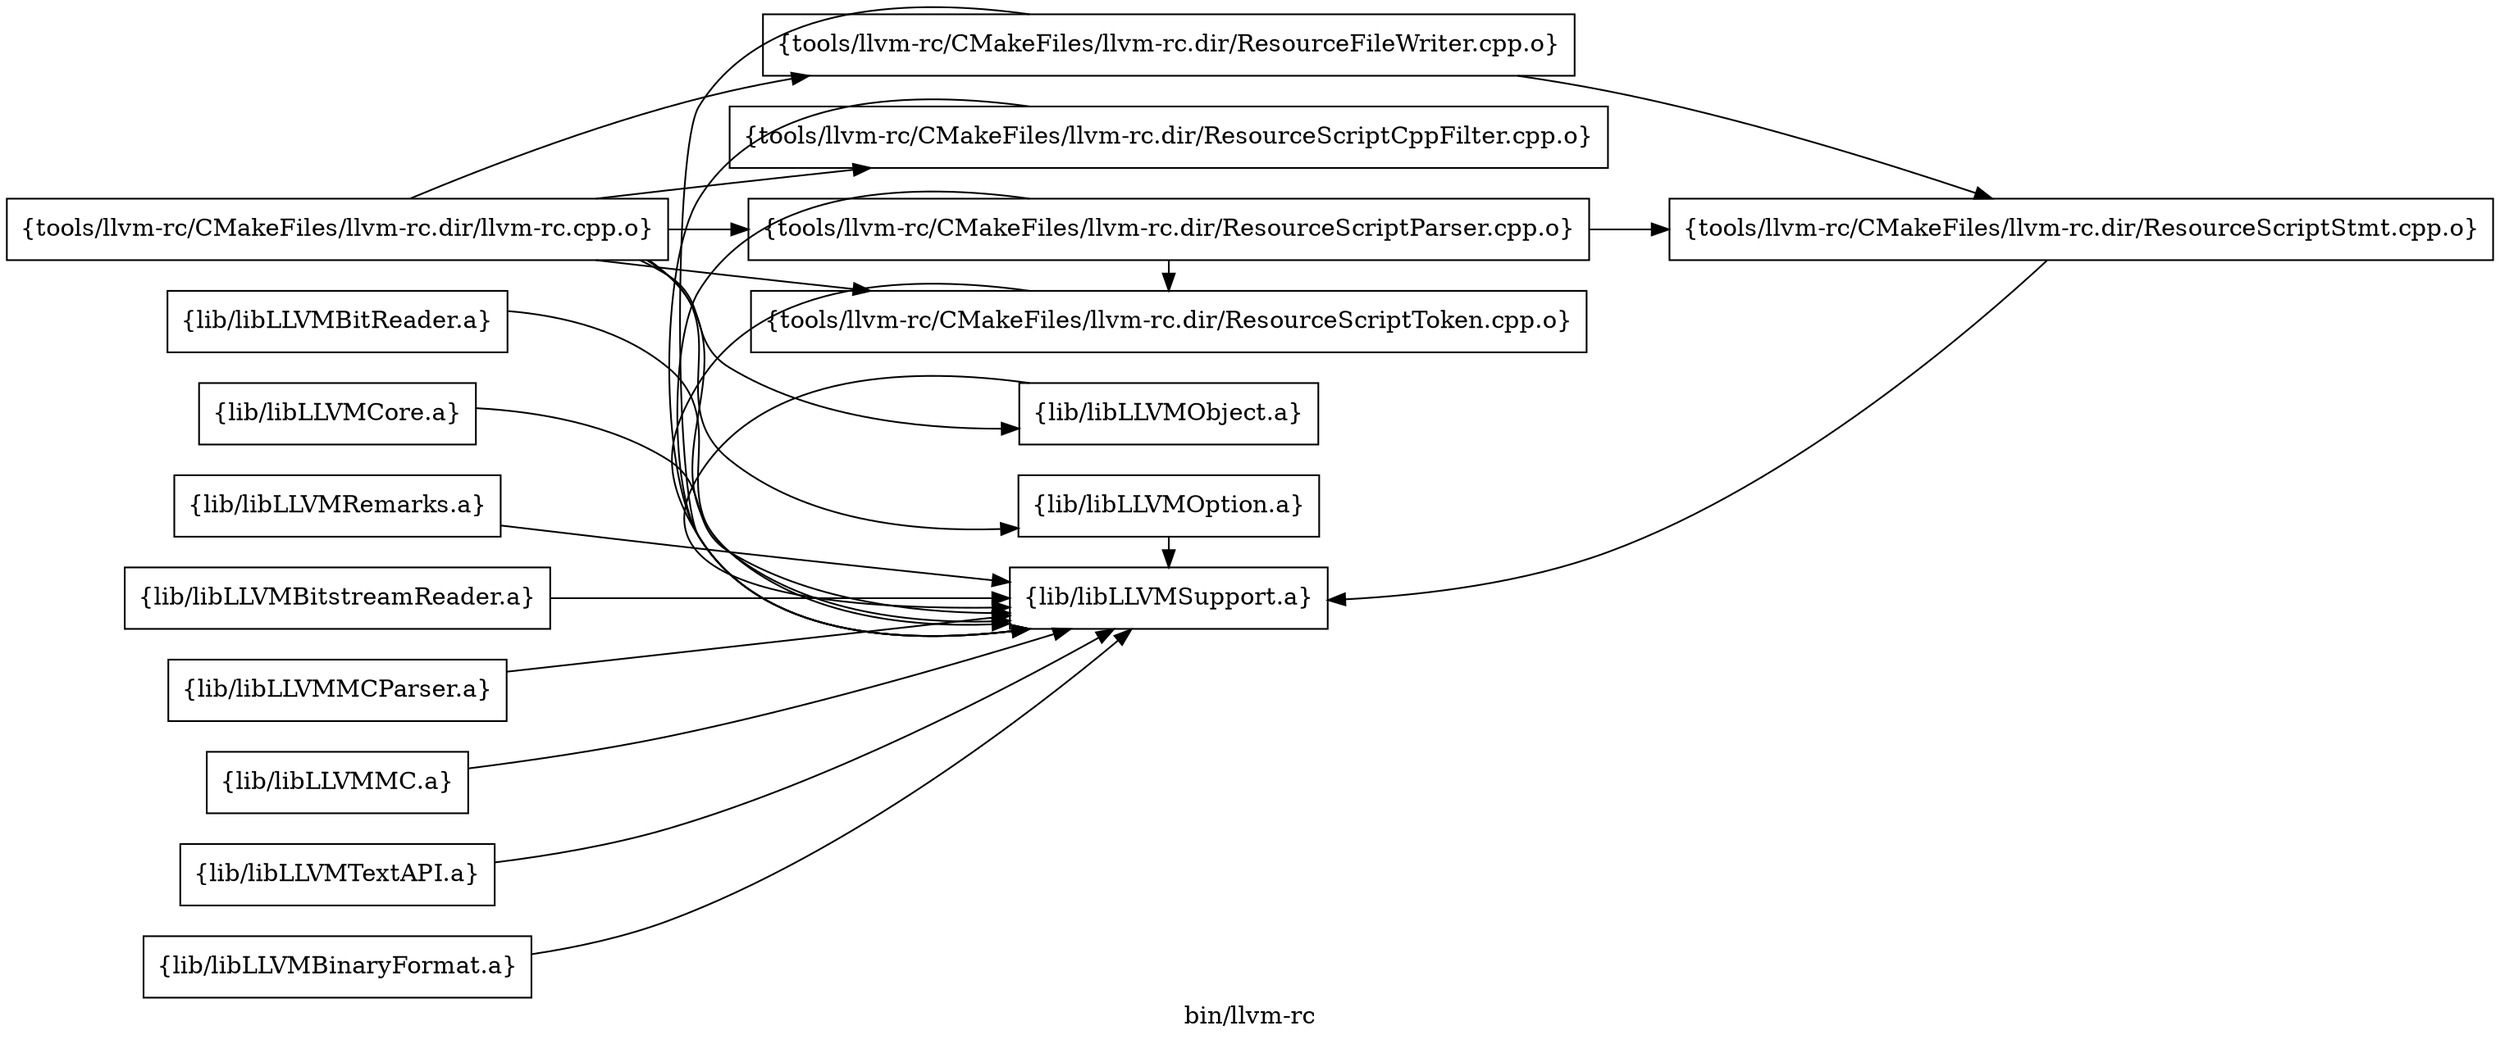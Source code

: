 digraph "bin/llvm-rc" {
	label="bin/llvm-rc";
	rankdir=LR;
	{ rank=same; Node0x560025520298;  }
	{ rank=same; Node0x5600255204c8; Node0x5600255211e8; Node0x560025529348; Node0x5600255297f8; Node0x560025521f08; Node0x560025522408; Node0x5600255227c8;  }

	Node0x560025520298 [shape=record,shape=box,group=0,label="{tools/llvm-rc/CMakeFiles/llvm-rc.dir/llvm-rc.cpp.o}"];
	Node0x560025520298 -> Node0x5600255204c8;
	Node0x560025520298 -> Node0x5600255211e8;
	Node0x560025520298 -> Node0x560025529348;
	Node0x560025520298 -> Node0x5600255297f8;
	Node0x560025520298 -> Node0x560025521f08;
	Node0x560025520298 -> Node0x560025522408;
	Node0x560025520298 -> Node0x5600255227c8;
	Node0x5600255204c8 [shape=record,shape=box,group=0,label="{tools/llvm-rc/CMakeFiles/llvm-rc.dir/ResourceFileWriter.cpp.o}"];
	Node0x5600255204c8 -> Node0x560025529a78;
	Node0x5600255204c8 -> Node0x5600255227c8;
	Node0x5600255211e8 [shape=record,shape=box,group=0,label="{tools/llvm-rc/CMakeFiles/llvm-rc.dir/ResourceScriptCppFilter.cpp.o}"];
	Node0x5600255211e8 -> Node0x5600255227c8;
	Node0x560025529348 [shape=record,shape=box,group=0,label="{tools/llvm-rc/CMakeFiles/llvm-rc.dir/ResourceScriptParser.cpp.o}"];
	Node0x560025529348 -> Node0x560025529a78;
	Node0x560025529348 -> Node0x5600255297f8;
	Node0x560025529348 -> Node0x5600255227c8;
	Node0x5600255297f8 [shape=record,shape=box,group=0,label="{tools/llvm-rc/CMakeFiles/llvm-rc.dir/ResourceScriptToken.cpp.o}"];
	Node0x5600255297f8 -> Node0x5600255227c8;
	Node0x560025521f08 [shape=record,shape=box,group=0,label="{lib/libLLVMObject.a}"];
	Node0x560025521f08 -> Node0x5600255227c8;
	Node0x560025522408 [shape=record,shape=box,group=0,label="{lib/libLLVMOption.a}"];
	Node0x560025522408 -> Node0x5600255227c8;
	Node0x5600255227c8 [shape=record,shape=box,group=0,label="{lib/libLLVMSupport.a}"];
	Node0x560025529a78 [shape=record,shape=box,group=0,label="{tools/llvm-rc/CMakeFiles/llvm-rc.dir/ResourceScriptStmt.cpp.o}"];
	Node0x560025529a78 -> Node0x5600255227c8;
	Node0x560025522cc8 [shape=record,shape=box,group=0,label="{lib/libLLVMBitReader.a}"];
	Node0x560025522cc8 -> Node0x5600255227c8;
	Node0x5600255231c8 [shape=record,shape=box,group=0,label="{lib/libLLVMCore.a}"];
	Node0x5600255231c8 -> Node0x5600255227c8;
	Node0x5600255236c8 [shape=record,shape=box,group=0,label="{lib/libLLVMRemarks.a}"];
	Node0x5600255236c8 -> Node0x5600255227c8;
	Node0x560025523fd8 [shape=record,shape=box,group=0,label="{lib/libLLVMBitstreamReader.a}"];
	Node0x560025523fd8 -> Node0x5600255227c8;
	Node0x560025524488 [shape=record,shape=box,group=0,label="{lib/libLLVMMCParser.a}"];
	Node0x560025524488 -> Node0x5600255227c8;
	Node0x5600255249d8 [shape=record,shape=box,group=0,label="{lib/libLLVMMC.a}"];
	Node0x5600255249d8 -> Node0x5600255227c8;
	Node0x560025524fc8 [shape=record,shape=box,group=0,label="{lib/libLLVMTextAPI.a}"];
	Node0x560025524fc8 -> Node0x5600255227c8;
	Node0x5600255254c8 [shape=record,shape=box,group=0,label="{lib/libLLVMBinaryFormat.a}"];
	Node0x5600255254c8 -> Node0x5600255227c8;
}
